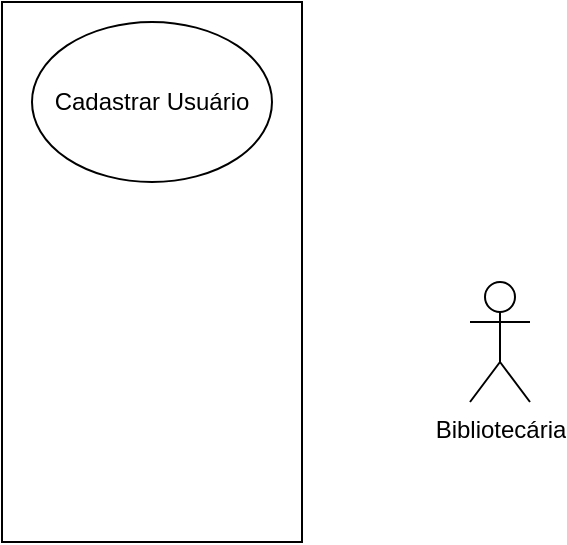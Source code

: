 <mxfile version="24.7.16">
  <diagram name="Página-1" id="VHbolOc0FTkq8lpuDO7x">
    <mxGraphModel dx="1114" dy="558" grid="1" gridSize="10" guides="1" tooltips="1" connect="1" arrows="1" fold="1" page="1" pageScale="1" pageWidth="827" pageHeight="1169" math="0" shadow="0">
      <root>
        <mxCell id="0" />
        <mxCell id="1" parent="0" />
        <mxCell id="mMl5ZqCpd9Su9_Vhrzp2-2" value="Bibliotecária" style="shape=umlActor;verticalLabelPosition=bottom;verticalAlign=top;html=1;outlineConnect=0;" vertex="1" parent="1">
          <mxGeometry x="414" y="210" width="30" height="60" as="geometry" />
        </mxCell>
        <mxCell id="mMl5ZqCpd9Su9_Vhrzp2-4" value="" style="rounded=0;whiteSpace=wrap;html=1;" vertex="1" parent="1">
          <mxGeometry x="180" y="70" width="150" height="270" as="geometry" />
        </mxCell>
        <mxCell id="mMl5ZqCpd9Su9_Vhrzp2-1" value="Cadastrar Usuário" style="ellipse;whiteSpace=wrap;html=1;" vertex="1" parent="1">
          <mxGeometry x="195" y="80" width="120" height="80" as="geometry" />
        </mxCell>
      </root>
    </mxGraphModel>
  </diagram>
</mxfile>
